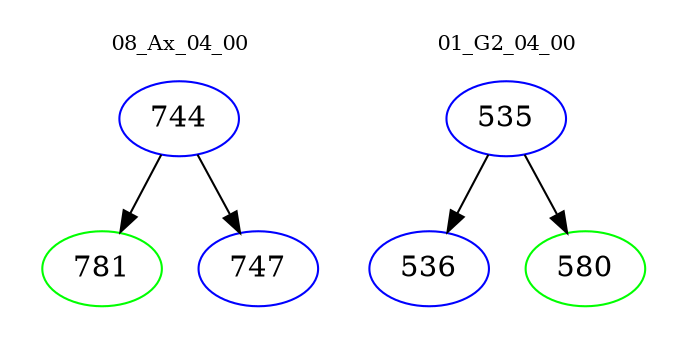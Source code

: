 digraph{
subgraph cluster_0 {
color = white
label = "08_Ax_04_00";
fontsize=10;
T0_744 [label="744", color="blue"]
T0_744 -> T0_781 [color="black"]
T0_781 [label="781", color="green"]
T0_744 -> T0_747 [color="black"]
T0_747 [label="747", color="blue"]
}
subgraph cluster_1 {
color = white
label = "01_G2_04_00";
fontsize=10;
T1_535 [label="535", color="blue"]
T1_535 -> T1_536 [color="black"]
T1_536 [label="536", color="blue"]
T1_535 -> T1_580 [color="black"]
T1_580 [label="580", color="green"]
}
}
